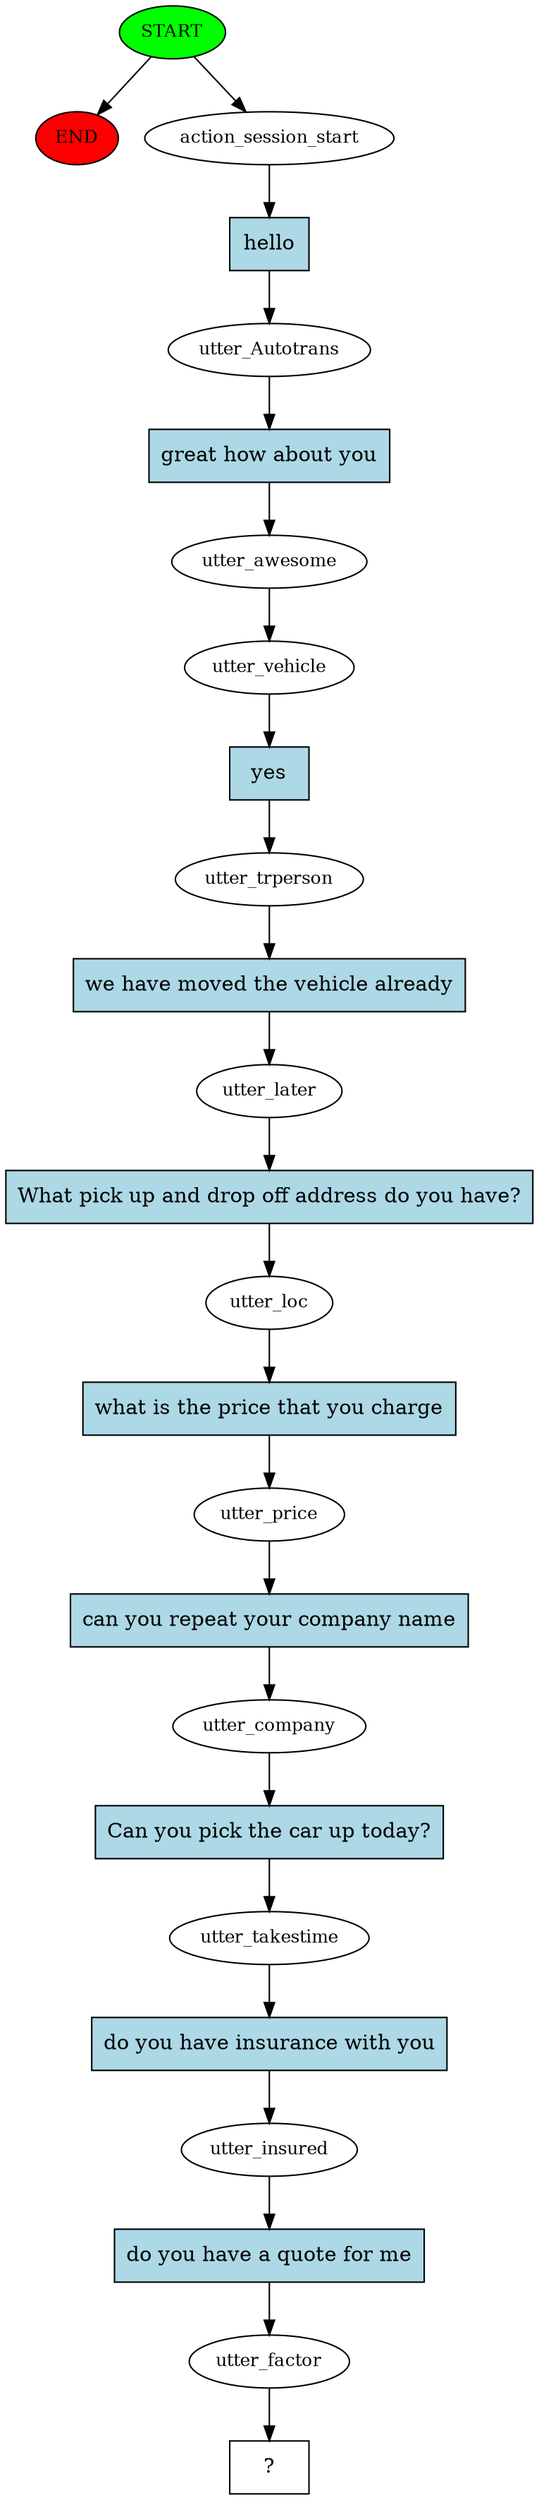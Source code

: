 digraph  {
0 [class="start active", fillcolor=green, fontsize=12, label=START, style=filled];
"-1" [class=end, fillcolor=red, fontsize=12, label=END, style=filled];
1 [class=active, fontsize=12, label=action_session_start];
2 [class=active, fontsize=12, label=utter_Autotrans];
3 [class=active, fontsize=12, label=utter_awesome];
4 [class=active, fontsize=12, label=utter_vehicle];
5 [class=active, fontsize=12, label=utter_trperson];
6 [class=active, fontsize=12, label=utter_later];
7 [class=active, fontsize=12, label=utter_loc];
8 [class=active, fontsize=12, label=utter_price];
9 [class=active, fontsize=12, label=utter_company];
10 [class=active, fontsize=12, label=utter_takestime];
11 [class=active, fontsize=12, label=utter_insured];
12 [class=active, fontsize=12, label=utter_factor];
13 [class="intent dashed active", label="  ?  ", shape=rect];
14 [class="intent active", fillcolor=lightblue, label=hello, shape=rect, style=filled];
15 [class="intent active", fillcolor=lightblue, label="great how about you", shape=rect, style=filled];
16 [class="intent active", fillcolor=lightblue, label=yes, shape=rect, style=filled];
17 [class="intent active", fillcolor=lightblue, label="we have moved the vehicle already", shape=rect, style=filled];
18 [class="intent active", fillcolor=lightblue, label="What pick up and drop off address do you have?", shape=rect, style=filled];
19 [class="intent active", fillcolor=lightblue, label="what is the price that you charge", shape=rect, style=filled];
20 [class="intent active", fillcolor=lightblue, label="can you repeat your company name", shape=rect, style=filled];
21 [class="intent active", fillcolor=lightblue, label="Can you pick the car up today?", shape=rect, style=filled];
22 [class="intent active", fillcolor=lightblue, label="do you have insurance with you", shape=rect, style=filled];
23 [class="intent active", fillcolor=lightblue, label="do you have a quote for me", shape=rect, style=filled];
0 -> "-1"  [class="", key=NONE, label=""];
0 -> 1  [class=active, key=NONE, label=""];
1 -> 14  [class=active, key=0];
2 -> 15  [class=active, key=0];
3 -> 4  [class=active, key=NONE, label=""];
4 -> 16  [class=active, key=0];
5 -> 17  [class=active, key=0];
6 -> 18  [class=active, key=0];
7 -> 19  [class=active, key=0];
8 -> 20  [class=active, key=0];
9 -> 21  [class=active, key=0];
10 -> 22  [class=active, key=0];
11 -> 23  [class=active, key=0];
12 -> 13  [class=active, key=NONE, label=""];
14 -> 2  [class=active, key=0];
15 -> 3  [class=active, key=0];
16 -> 5  [class=active, key=0];
17 -> 6  [class=active, key=0];
18 -> 7  [class=active, key=0];
19 -> 8  [class=active, key=0];
20 -> 9  [class=active, key=0];
21 -> 10  [class=active, key=0];
22 -> 11  [class=active, key=0];
23 -> 12  [class=active, key=0];
}
